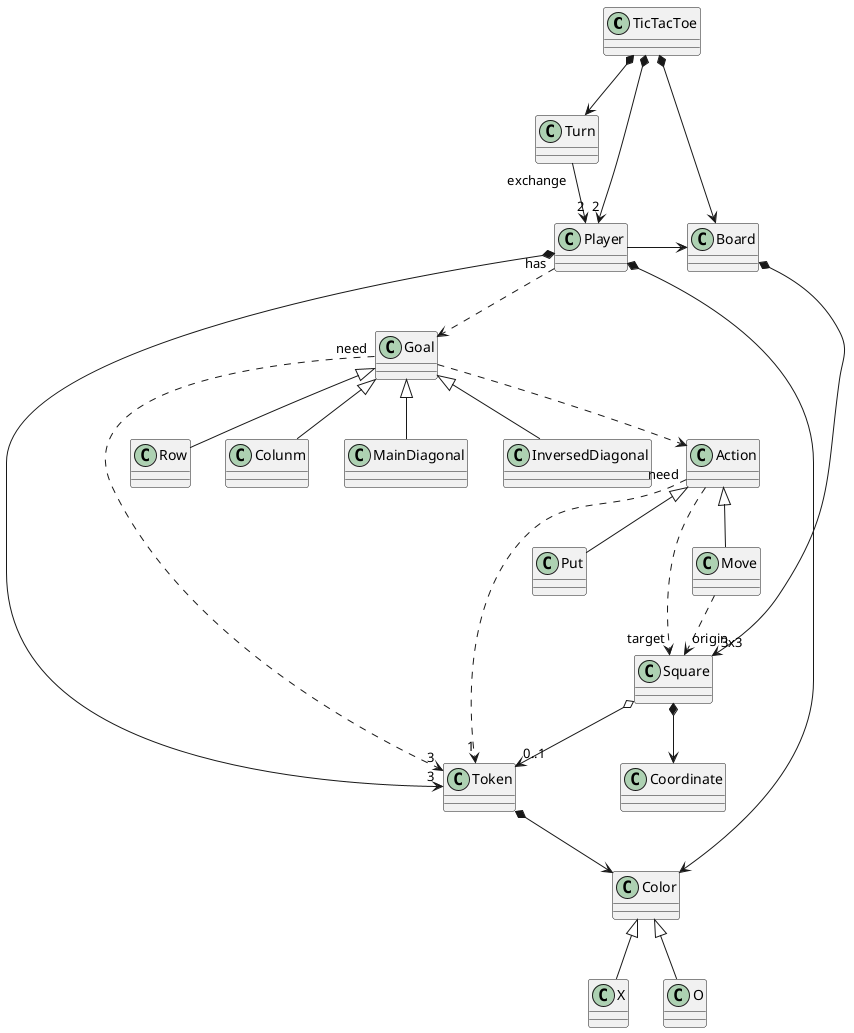 @startuml Domain Model
   
    TicTacToe *-down-> Board
    TicTacToe *-down-> Turn
    TicTacToe *-down-> "2" Player

    Turn "exchange" --> "2" Player

    Board *-down-> "3x3" Square
    Square o-down-> "0..1" Token
    Square *-down-> Coordinate

    Player -right-> Board
    Player *-down-> "3" Token
    Player *-down-> Color
    Player "has" .down.> Goal

    Color <|-- X
    Color <|-- O
    Token *--> Color

    Goal <|-down- Row
    Goal <|-down- Colunm
    Goal <|-down- MainDiagonal
    Goal <|-down- InversedDiagonal
    Goal "need" .down.> "3" Token
    Goal .down.> Action

    Action .down.> "target" Square
    Action "need" .down.> "1" Token
    Action <|-down- Put
    Action <|-down- Move
    Move .down.> "origin" Square
@enduml

@startuml Vocabulario

TicTacToe *-down-> "2" Player
TicTacToe *-down-> Board
TicTacToe *-down-> Turn

Turn -down-> "2" Player

Player -down-> Board
Player o-down-> "0..3" Piece
Player o-down-> Goal
Player *-down-> Color


Action <|-down- Put
Action <|-down- Move

Piece *-down-> Color

Color <|-down- X
Color <|-down- O

Goal ..> "3" Put
Goal ..> "*" Move
Goal ..> "3" Square

Board *-down-> "3x3" Square
Square *-down-> Coordinate
Square o-down-> "0..1" Piece

Action .down.> Piece
Action .down.> Square : target
Move .down.> Square : origin

Goal <|-down- Row
Goal <|-down- Column
Goal <|-down- MainDiagonal
Goal <|-down- InvertedDiagonal

@enduml